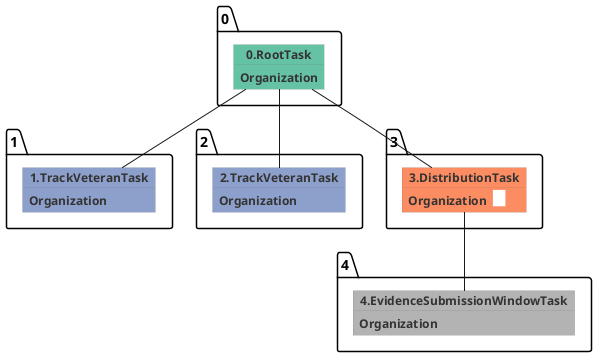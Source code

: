 @startuml
skinparam {
  ObjectBorderColor #555
  ObjectBorderThickness 0
  ObjectFontStyle bold
  ObjectFontSize 14
  ObjectAttributeFontColor #333
  ObjectAttributeFontSize 12
}
  object 0.RootTask #66c2a5 {
Organization
}
  object 1.TrackVeteranTask #8da0cb {
Organization
}
  object 2.TrackVeteranTask #8da0cb {
Organization
}
  object 3.DistributionTask #fc8d62 {
Organization  <back:white>    </back>
}
  object 4.EvidenceSubmissionWindowTask #b3b3b3 {
Organization
}
0.RootTask -- 1.TrackVeteranTask
0.RootTask -- 2.TrackVeteranTask
0.RootTask -- 3.DistributionTask
3.DistributionTask -- 4.EvidenceSubmissionWindowTask
@enduml

